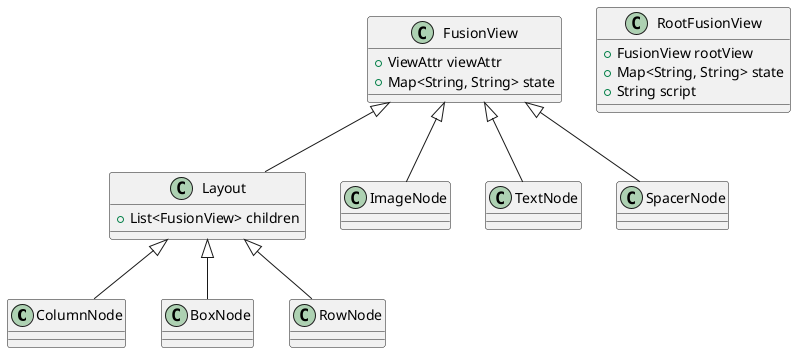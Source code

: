@startuml
class ColumnNode {
}

class Layout {
+ List<FusionView> children
}

class FusionView {
+ ViewAttr viewAttr
+ Map<String, String> state
}

class BoxNode {
}
class ImageNode {
}
class RowNode {
}
class TextNode {
}
class SpacerNode {
}
class RootFusionView {
+ FusionView rootView
+ Map<String, String> state
+ String script
}


Layout <|-- ColumnNode
FusionView <|-- Layout
Layout <|-- BoxNode
FusionView <|-- ImageNode
Layout <|-- RowNode
FusionView <|-- TextNode
FusionView <|-- SpacerNode
@enduml